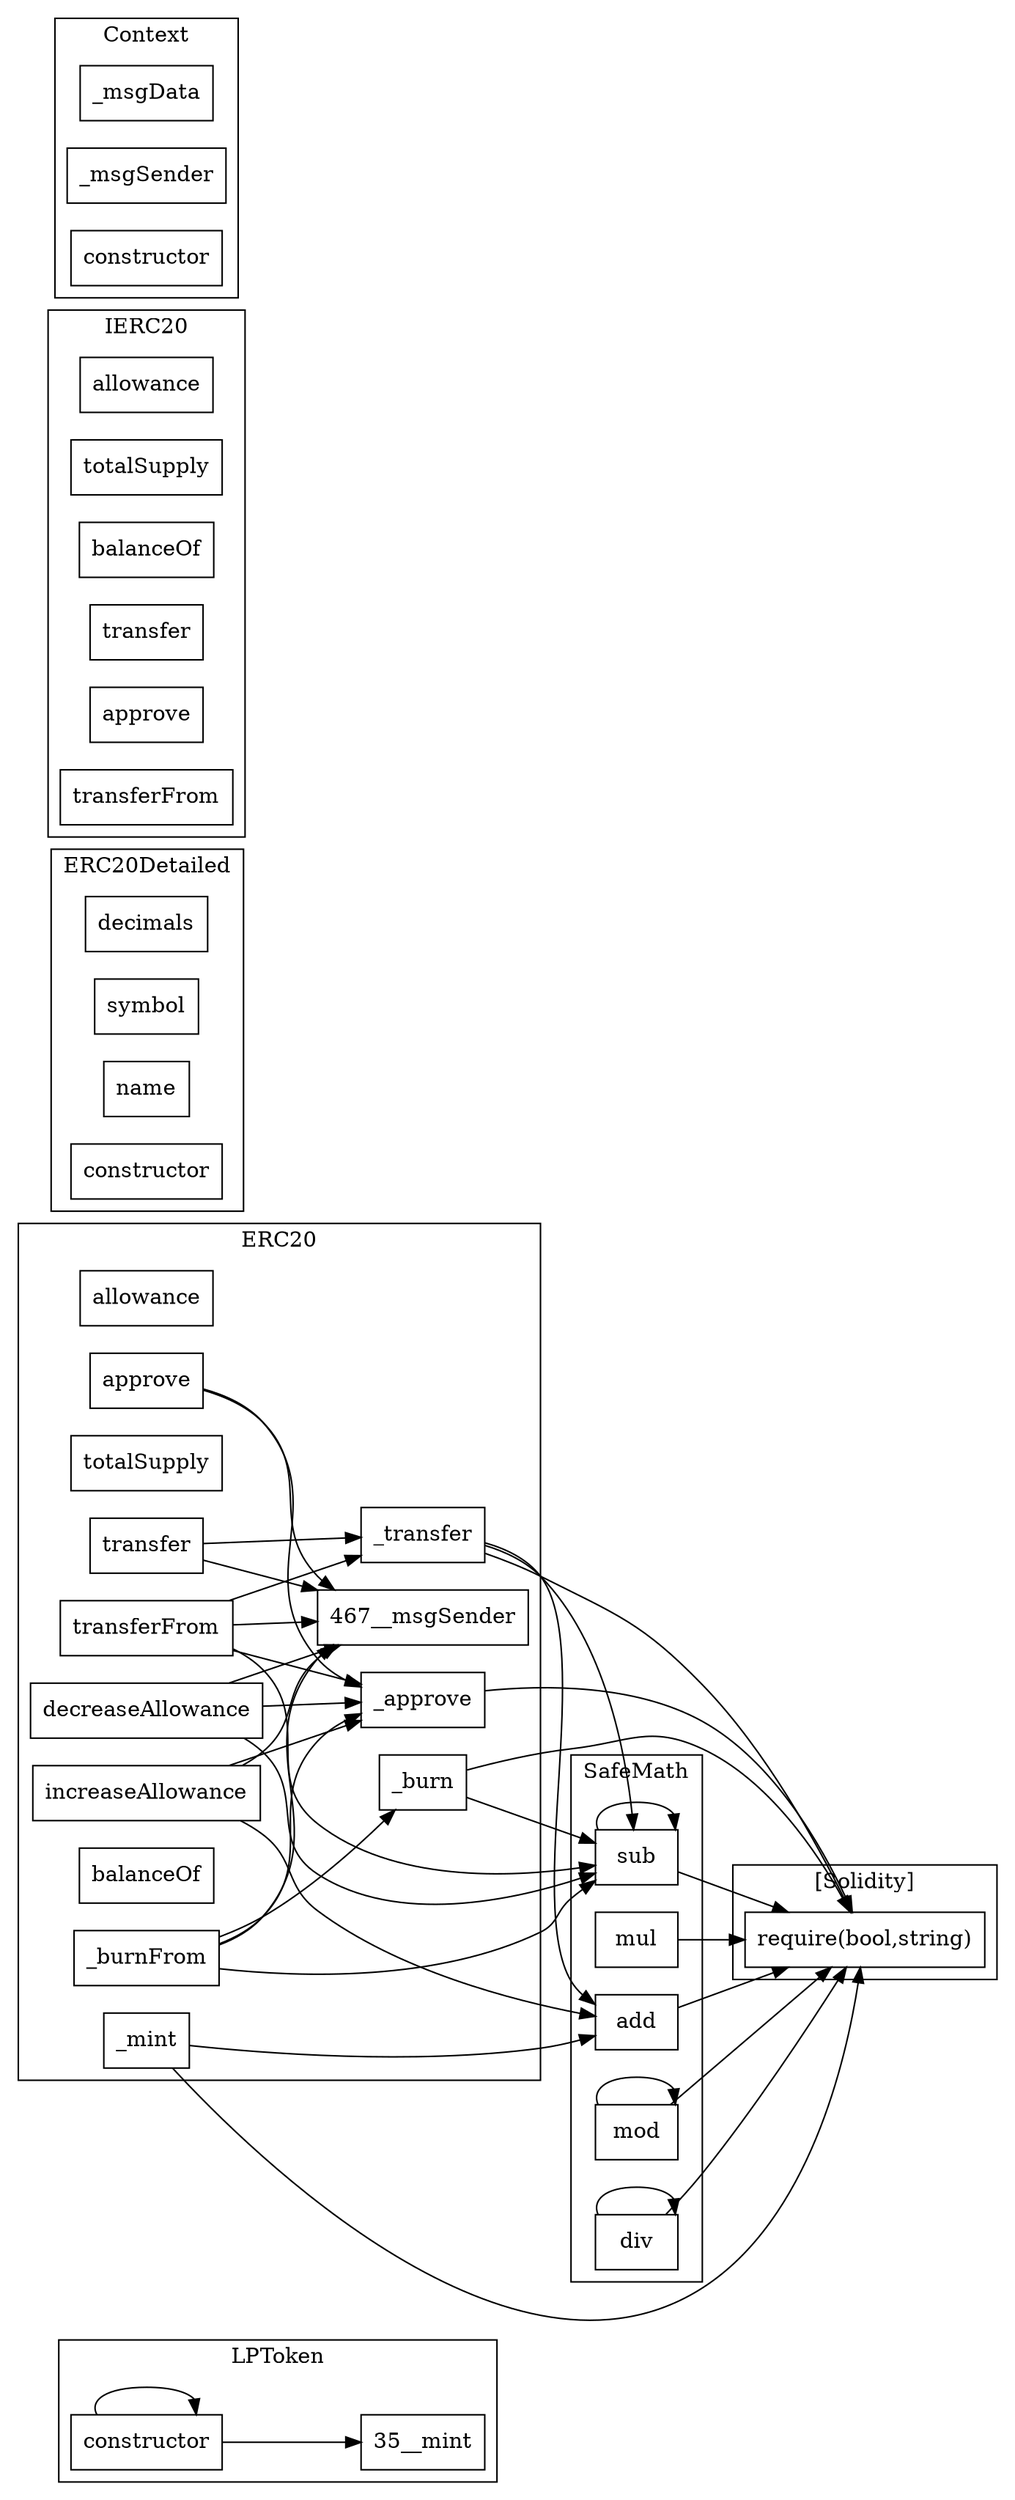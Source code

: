 strict digraph {
rankdir="LR"
node [shape=box]
subgraph cluster_35_LPToken {
label = "LPToken"
"35_constructor" [label="constructor"]
"35_constructor" -> "35_constructor"
"35_constructor" -> "35__mint"
}subgraph cluster_712_SafeMath {
label = "SafeMath"
"712_mul" [label="mul"]
"712_add" [label="add"]
"712_mod" [label="mod"]
"712_div" [label="div"]
"712_sub" [label="sub"]
"712_mod" -> "712_mod"
"712_div" -> "712_div"
"712_sub" -> "712_sub"
}subgraph cluster_525_ERC20Detailed {
label = "ERC20Detailed"
"525_decimals" [label="decimals"]
"525_symbol" [label="symbol"]
"525_name" [label="name"]
"525_constructor" [label="constructor"]
}subgraph cluster_781_IERC20 {
label = "IERC20"
"781_allowance" [label="allowance"]
"781_totalSupply" [label="totalSupply"]
"781_balanceOf" [label="balanceOf"]
"781_transfer" [label="transfer"]
"781_approve" [label="approve"]
"781_transferFrom" [label="transferFrom"]
}subgraph cluster_467_ERC20 {
label = "ERC20"
"467__approve" [label="_approve"]
"467_allowance" [label="allowance"]
"467_increaseAllowance" [label="increaseAllowance"]
"467__transfer" [label="_transfer"]
"467__burn" [label="_burn"]
"467_totalSupply" [label="totalSupply"]
"467__mint" [label="_mint"]
"467_transfer" [label="transfer"]
"467__burnFrom" [label="_burnFrom"]
"467_transferFrom" [label="transferFrom"]
"467_balanceOf" [label="balanceOf"]
"467_decreaseAllowance" [label="decreaseAllowance"]
"467_approve" [label="approve"]
"467_decreaseAllowance" -> "467__msgSender"
"467_transfer" -> "467__msgSender"
"467_transferFrom" -> "467__approve"
"467_approve" -> "467__approve"
"467__burnFrom" -> "467__msgSender"
"467_transferFrom" -> "467__transfer"
"467_transfer" -> "467__transfer"
"467_approve" -> "467__msgSender"
"467_transferFrom" -> "467__msgSender"
"467__burnFrom" -> "467__approve"
"467_increaseAllowance" -> "467__msgSender"
"467__burnFrom" -> "467__burn"
"467_increaseAllowance" -> "467__approve"
"467_decreaseAllowance" -> "467__approve"
}subgraph cluster_62_Context {
label = "Context"
"62__msgData" [label="_msgData"]
"62__msgSender" [label="_msgSender"]
"62_constructor" [label="constructor"]
}subgraph cluster_solidity {
label = "[Solidity]"
"require(bool,string)" 
"467__burn" -> "require(bool,string)"
"467__transfer" -> "require(bool,string)"
"467__approve" -> "require(bool,string)"
"467__mint" -> "require(bool,string)"
"712_add" -> "require(bool,string)"
"712_mul" -> "require(bool,string)"
"712_sub" -> "require(bool,string)"
"712_mod" -> "require(bool,string)"
"712_div" -> "require(bool,string)"
}"467_transferFrom" -> "712_sub"
"467__transfer" -> "712_sub"
"467__mint" -> "712_add"
"467__transfer" -> "712_add"
"467__burnFrom" -> "712_sub"
"467_decreaseAllowance" -> "712_sub"
"467__burn" -> "712_sub"
"467_increaseAllowance" -> "712_add"
}